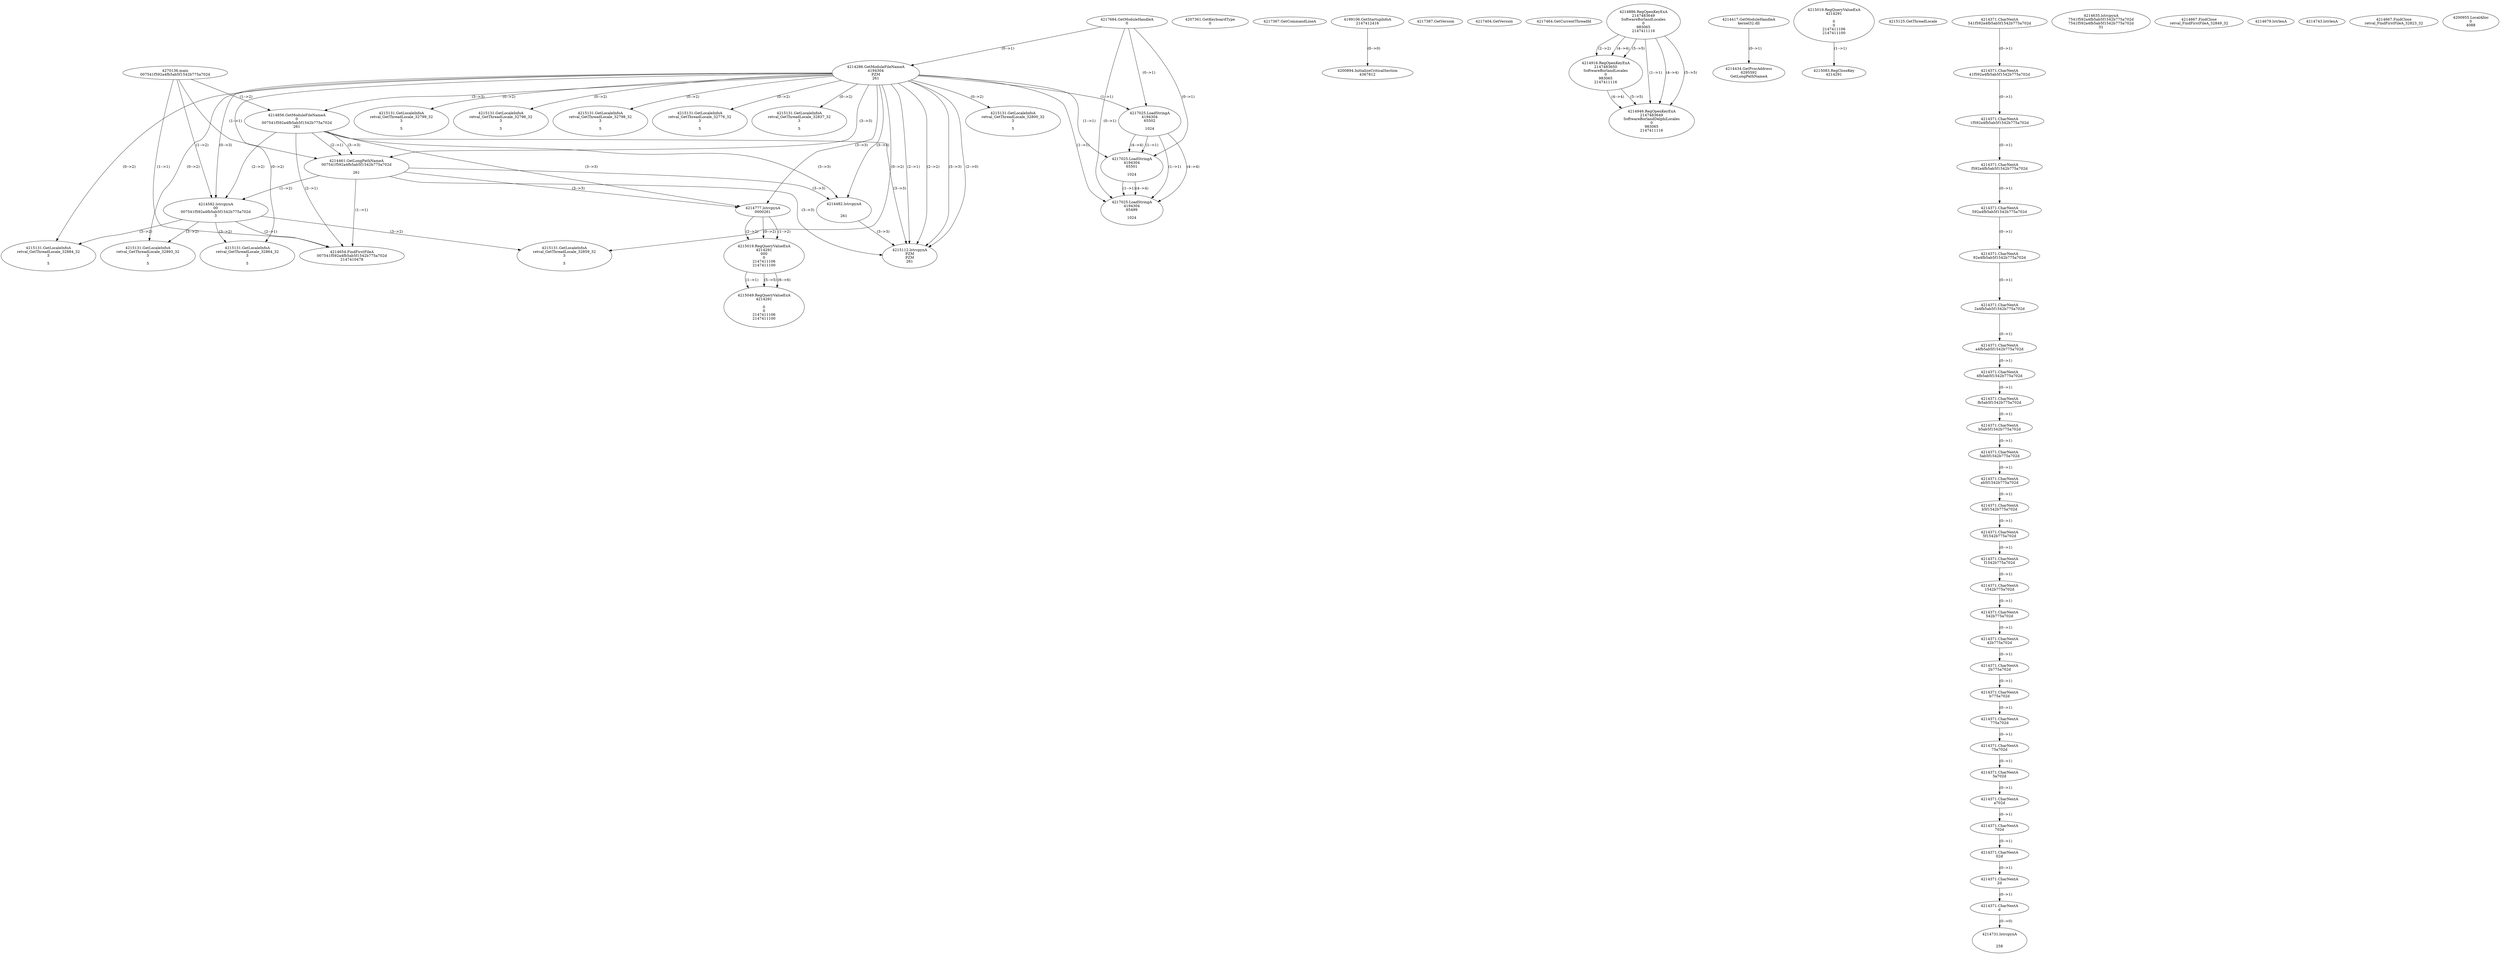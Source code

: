 // Global SCDG with merge call
digraph {
	0 [label="4270136.main
007541f592a4fb5ab5f1542b775a702d"]
	1 [label="4217684.GetModuleHandleA
0"]
	2 [label="4207361.GetKeyboardType
0"]
	3 [label="4217367.GetCommandLineA
"]
	4 [label="4199106.GetStartupInfoA
2147412416"]
	5 [label="4217387.GetVersion
"]
	6 [label="4217404.GetVersion
"]
	7 [label="4217464.GetCurrentThreadId
"]
	8 [label="4214286.GetModuleFileNameA
4194304
PZM
261"]
	1 -> 8 [label="(0-->1)"]
	9 [label="4214856.GetModuleFileNameA
0
007541f592a4fb5ab5f1542b775a702d
261"]
	0 -> 9 [label="(1-->2)"]
	8 -> 9 [label="(3-->3)"]
	10 [label="4214886.RegOpenKeyExA
2147483649
Software\Borland\Locales
0
983065
2147411116"]
	11 [label="4214417.GetModuleHandleA
kernel32.dll"]
	12 [label="4214434.GetProcAddress
6295592
GetLongPathNameA"]
	11 -> 12 [label="(0-->1)"]
	13 [label="4214461.GetLongPathNameA
007541f592a4fb5ab5f1542b775a702d

261"]
	0 -> 13 [label="(1-->1)"]
	9 -> 13 [label="(2-->1)"]
	8 -> 13 [label="(3-->3)"]
	9 -> 13 [label="(3-->3)"]
	14 [label="4214482.lstrcpynA


261"]
	8 -> 14 [label="(3-->3)"]
	9 -> 14 [label="(3-->3)"]
	13 -> 14 [label="(3-->3)"]
	15 [label="4215019.RegQueryValueExA
4214291

0
0
2147411106
2147411100"]
	16 [label="4215083.RegCloseKey
4214291"]
	15 -> 16 [label="(1-->1)"]
	17 [label="4215112.lstrcpynA
PZM
PZM
261"]
	8 -> 17 [label="(2-->1)"]
	8 -> 17 [label="(2-->2)"]
	8 -> 17 [label="(3-->3)"]
	9 -> 17 [label="(3-->3)"]
	13 -> 17 [label="(3-->3)"]
	14 -> 17 [label="(3-->3)"]
	8 -> 17 [label="(2-->0)"]
	18 [label="4215125.GetThreadLocale
"]
	19 [label="4215131.GetLocaleInfoA
retval_GetThreadLocale_32800_32
3

5"]
	8 -> 19 [label="(0-->2)"]
	20 [label="4217025.LoadStringA
4194304
65502

1024"]
	1 -> 20 [label="(0-->1)"]
	8 -> 20 [label="(1-->1)"]
	21 [label="4214582.lstrcpynA
00
007541f592a4fb5ab5f1542b775a702d
3"]
	0 -> 21 [label="(1-->2)"]
	9 -> 21 [label="(2-->2)"]
	13 -> 21 [label="(1-->2)"]
	8 -> 21 [label="(0-->3)"]
	22 [label="4214371.CharNextA
541f592a4fb5ab5f1542b775a702d"]
	23 [label="4214371.CharNextA
41f592a4fb5ab5f1542b775a702d"]
	22 -> 23 [label="(0-->1)"]
	24 [label="4214371.CharNextA
1f592a4fb5ab5f1542b775a702d"]
	23 -> 24 [label="(0-->1)"]
	25 [label="4214371.CharNextA
f592a4fb5ab5f1542b775a702d"]
	24 -> 25 [label="(0-->1)"]
	26 [label="4214371.CharNextA
592a4fb5ab5f1542b775a702d"]
	25 -> 26 [label="(0-->1)"]
	27 [label="4214371.CharNextA
92a4fb5ab5f1542b775a702d"]
	26 -> 27 [label="(0-->1)"]
	28 [label="4214371.CharNextA
2a4fb5ab5f1542b775a702d"]
	27 -> 28 [label="(0-->1)"]
	29 [label="4214371.CharNextA
a4fb5ab5f1542b775a702d"]
	28 -> 29 [label="(0-->1)"]
	30 [label="4214371.CharNextA
4fb5ab5f1542b775a702d"]
	29 -> 30 [label="(0-->1)"]
	31 [label="4214371.CharNextA
fb5ab5f1542b775a702d"]
	30 -> 31 [label="(0-->1)"]
	32 [label="4214371.CharNextA
b5ab5f1542b775a702d"]
	31 -> 32 [label="(0-->1)"]
	33 [label="4214371.CharNextA
5ab5f1542b775a702d"]
	32 -> 33 [label="(0-->1)"]
	34 [label="4214371.CharNextA
ab5f1542b775a702d"]
	33 -> 34 [label="(0-->1)"]
	35 [label="4214371.CharNextA
b5f1542b775a702d"]
	34 -> 35 [label="(0-->1)"]
	36 [label="4214371.CharNextA
5f1542b775a702d"]
	35 -> 36 [label="(0-->1)"]
	37 [label="4214371.CharNextA
f1542b775a702d"]
	36 -> 37 [label="(0-->1)"]
	38 [label="4214371.CharNextA
1542b775a702d"]
	37 -> 38 [label="(0-->1)"]
	39 [label="4214371.CharNextA
542b775a702d"]
	38 -> 39 [label="(0-->1)"]
	40 [label="4214371.CharNextA
42b775a702d"]
	39 -> 40 [label="(0-->1)"]
	41 [label="4214371.CharNextA
2b775a702d"]
	40 -> 41 [label="(0-->1)"]
	42 [label="4214371.CharNextA
b775a702d"]
	41 -> 42 [label="(0-->1)"]
	43 [label="4214371.CharNextA
775a702d"]
	42 -> 43 [label="(0-->1)"]
	44 [label="4214371.CharNextA
75a702d"]
	43 -> 44 [label="(0-->1)"]
	45 [label="4214371.CharNextA
5a702d"]
	44 -> 45 [label="(0-->1)"]
	46 [label="4214371.CharNextA
a702d"]
	45 -> 46 [label="(0-->1)"]
	47 [label="4214371.CharNextA
702d"]
	46 -> 47 [label="(0-->1)"]
	48 [label="4214371.CharNextA
02d"]
	47 -> 48 [label="(0-->1)"]
	49 [label="4214371.CharNextA
2d"]
	48 -> 49 [label="(0-->1)"]
	50 [label="4214371.CharNextA
d"]
	49 -> 50 [label="(0-->1)"]
	51 [label="4214635.lstrcpynA
7541f592a4fb5ab5f1542b775a702d
7541f592a4fb5ab5f1542b775a702d
31"]
	52 [label="4214654.FindFirstFileA
007541f592a4fb5ab5f1542b775a702d
2147410478"]
	0 -> 52 [label="(1-->1)"]
	9 -> 52 [label="(2-->1)"]
	13 -> 52 [label="(1-->1)"]
	21 -> 52 [label="(2-->1)"]
	53 [label="4214667.FindClose
retval_FindFirstFileA_32849_32"]
	54 [label="4214679.lstrlenA
"]
	55 [label="4214731.lstrcpynA


258"]
	50 -> 55 [label="(0-->0)"]
	56 [label="4214743.lstrlenA
"]
	57 [label="4214777.lstrcpynA
00\
00\
261"]
	8 -> 57 [label="(3-->3)"]
	9 -> 57 [label="(3-->3)"]
	13 -> 57 [label="(3-->3)"]
	58 [label="4215019.RegQueryValueExA
4214291
00\
0
0
2147411106
2147411100"]
	57 -> 58 [label="(1-->2)"]
	57 -> 58 [label="(2-->2)"]
	57 -> 58 [label="(0-->2)"]
	59 [label="4215131.GetLocaleInfoA
retval_GetThreadLocale_32859_32
3

5"]
	8 -> 59 [label="(0-->2)"]
	21 -> 59 [label="(3-->2)"]
	60 [label="4217025.LoadStringA
4194304
65501

1024"]
	1 -> 60 [label="(0-->1)"]
	8 -> 60 [label="(1-->1)"]
	20 -> 60 [label="(1-->1)"]
	20 -> 60 [label="(4-->4)"]
	61 [label="4217025.LoadStringA
4194304
65499

1024"]
	1 -> 61 [label="(0-->1)"]
	8 -> 61 [label="(1-->1)"]
	20 -> 61 [label="(1-->1)"]
	60 -> 61 [label="(1-->1)"]
	20 -> 61 [label="(4-->4)"]
	60 -> 61 [label="(4-->4)"]
	62 [label="4214916.RegOpenKeyExA
2147483650
Software\Borland\Locales
0
983065
2147411116"]
	10 -> 62 [label="(2-->2)"]
	10 -> 62 [label="(4-->4)"]
	10 -> 62 [label="(5-->5)"]
	63 [label="4214667.FindClose
retval_FindFirstFileA_32823_32"]
	64 [label="4215049.RegQueryValueExA
4214291

0
0
2147411106
2147411100"]
	58 -> 64 [label="(1-->1)"]
	58 -> 64 [label="(5-->5)"]
	58 -> 64 [label="(6-->6)"]
	65 [label="4215131.GetLocaleInfoA
retval_GetThreadLocale_32864_32
3

5"]
	8 -> 65 [label="(0-->2)"]
	21 -> 65 [label="(3-->2)"]
	66 [label="4200894.InitializeCriticalSection
4367812"]
	4 -> 66 [label="(0-->0)"]
	67 [label="4200955.LocalAlloc
0
4088"]
	68 [label="4215131.GetLocaleInfoA
retval_GetThreadLocale_32884_32
3

5"]
	8 -> 68 [label="(0-->2)"]
	21 -> 68 [label="(3-->2)"]
	69 [label="4215131.GetLocaleInfoA
retval_GetThreadLocale_32799_32
3

5"]
	8 -> 69 [label="(0-->2)"]
	70 [label="4215131.GetLocaleInfoA
retval_GetThreadLocale_32796_32
3

5"]
	8 -> 70 [label="(0-->2)"]
	71 [label="4214946.RegOpenKeyExA
2147483649
Software\Borland\Delphi\Locales
0
983065
2147411116"]
	10 -> 71 [label="(1-->1)"]
	10 -> 71 [label="(4-->4)"]
	62 -> 71 [label="(4-->4)"]
	10 -> 71 [label="(5-->5)"]
	62 -> 71 [label="(5-->5)"]
	72 [label="4215131.GetLocaleInfoA
retval_GetThreadLocale_32798_32
3

5"]
	8 -> 72 [label="(0-->2)"]
	73 [label="4215131.GetLocaleInfoA
retval_GetThreadLocale_32776_32
3

5"]
	8 -> 73 [label="(0-->2)"]
	74 [label="4215131.GetLocaleInfoA
retval_GetThreadLocale_32837_32
3

5"]
	8 -> 74 [label="(0-->2)"]
	75 [label="4215131.GetLocaleInfoA
retval_GetThreadLocale_32893_32
3

5"]
	8 -> 75 [label="(0-->2)"]
	21 -> 75 [label="(3-->2)"]
}
